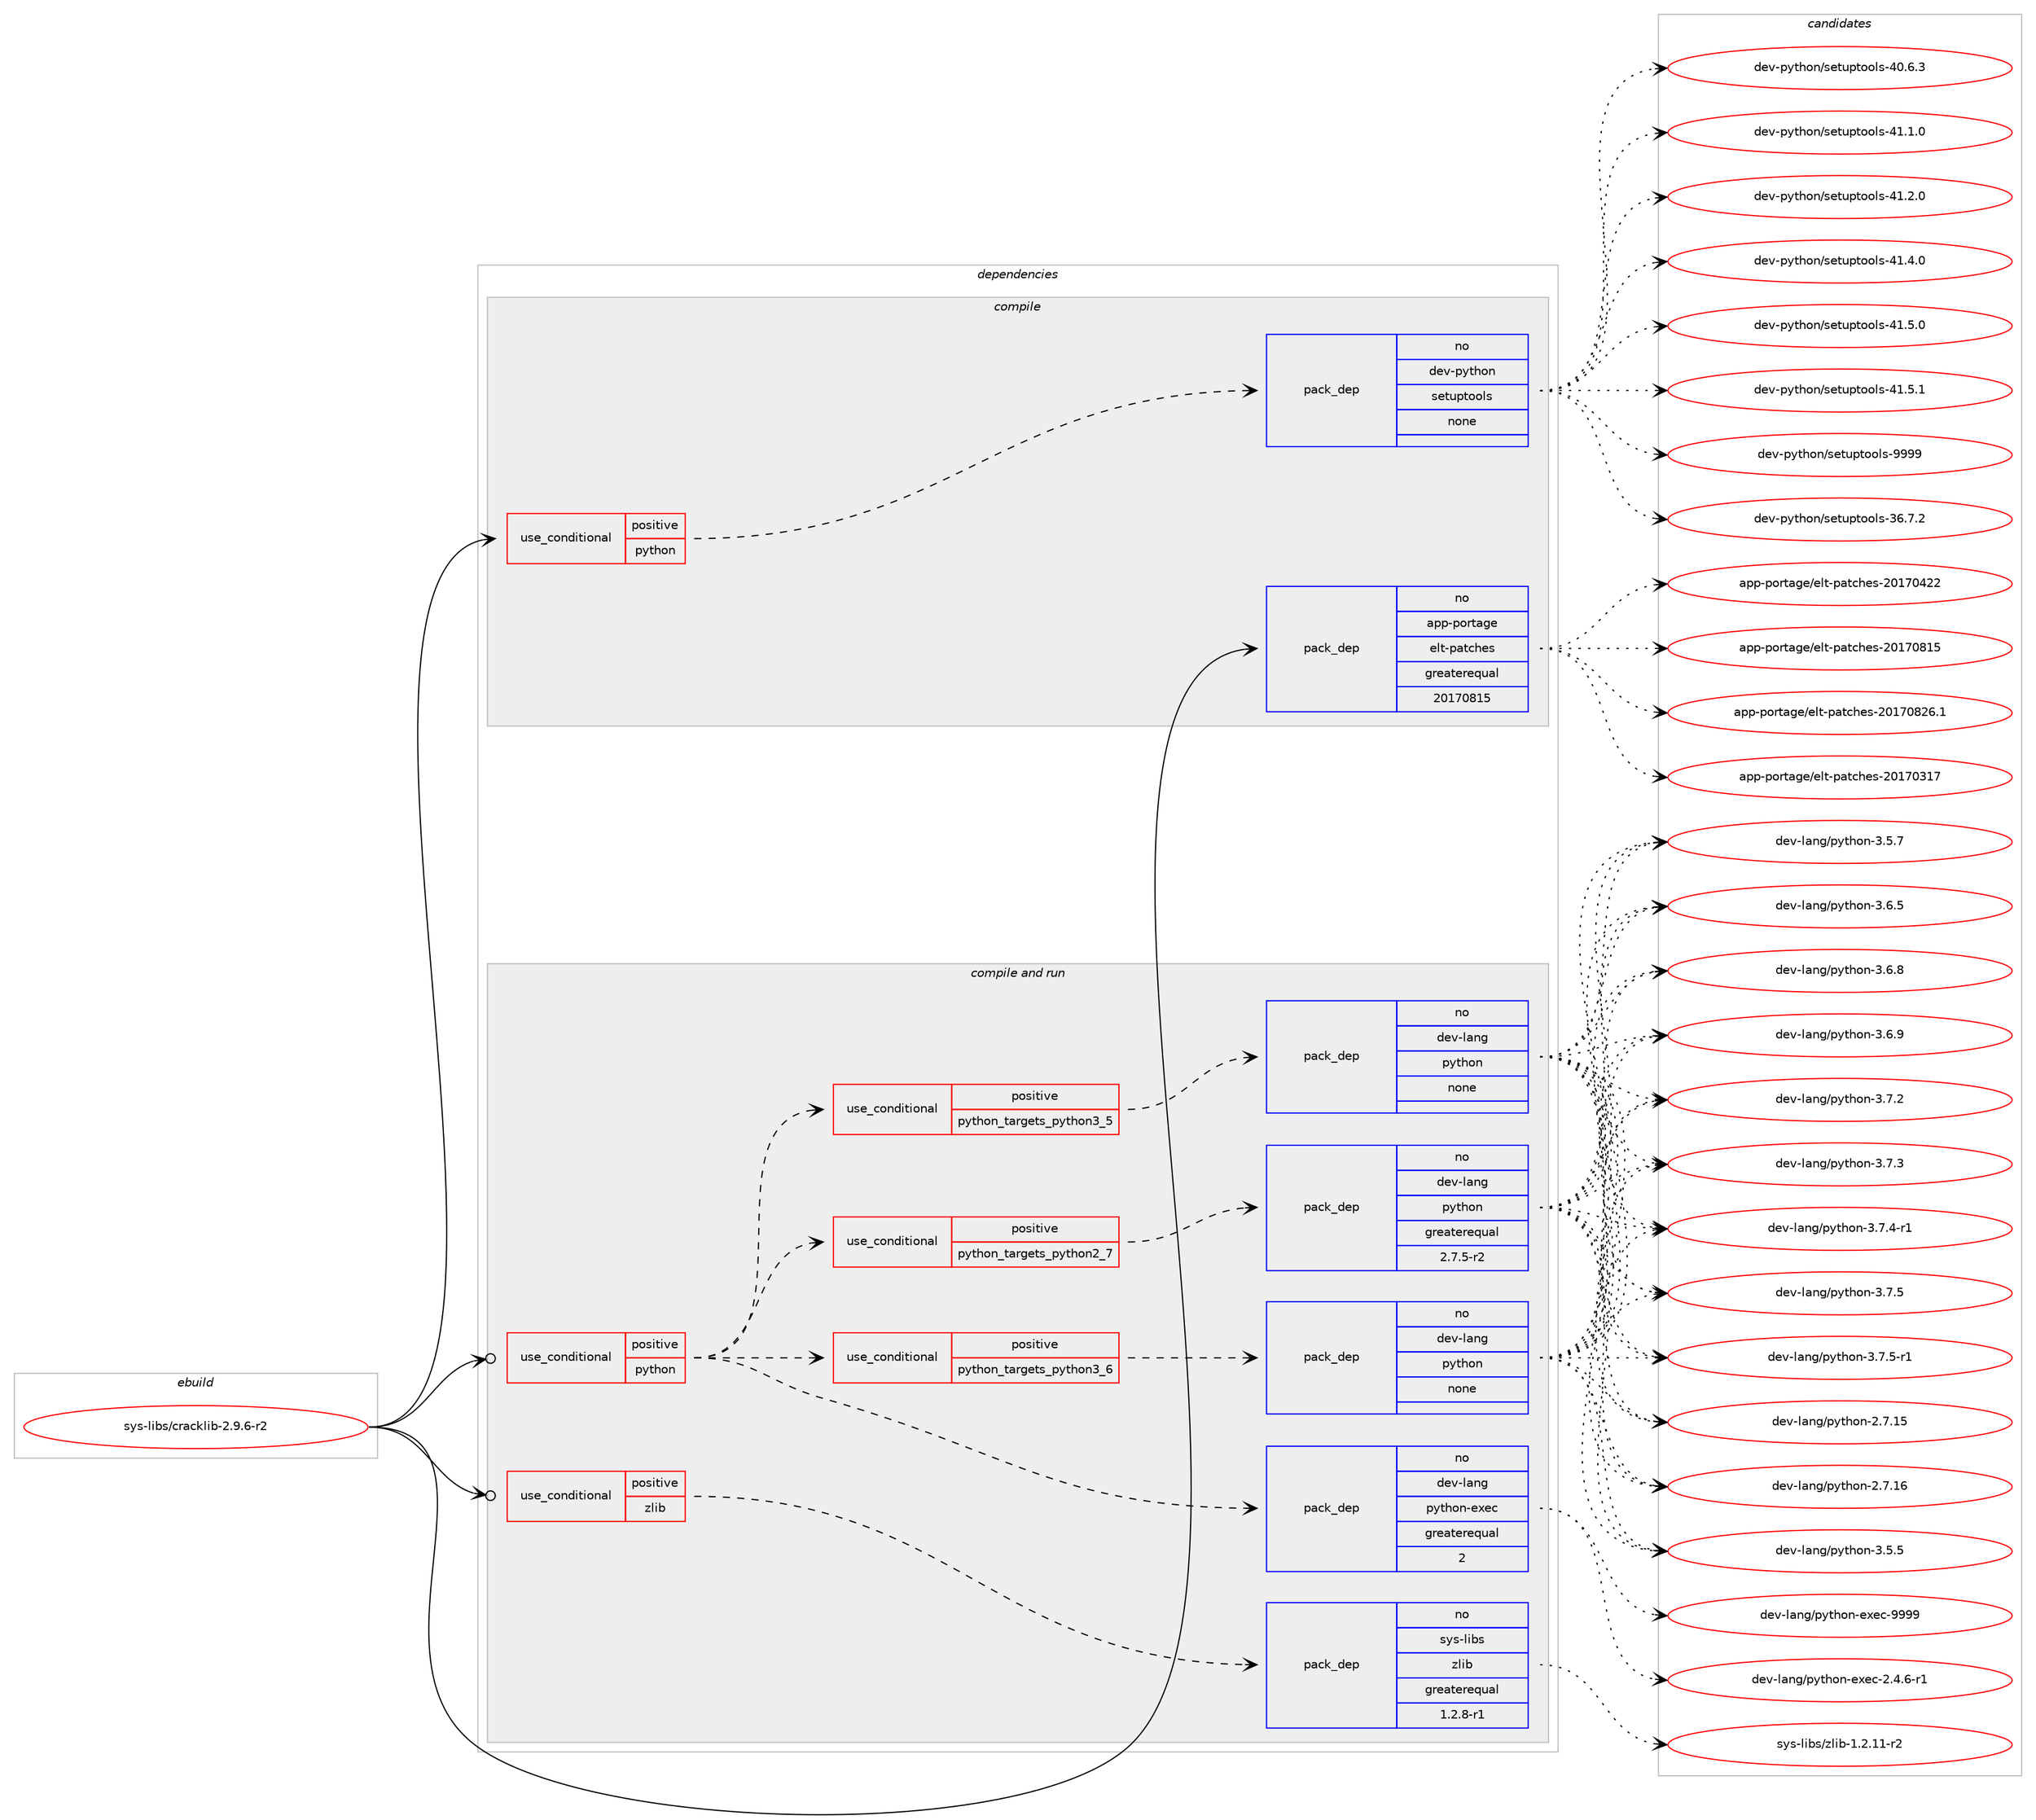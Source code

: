 digraph prolog {

# *************
# Graph options
# *************

newrank=true;
concentrate=true;
compound=true;
graph [rankdir=LR,fontname=Helvetica,fontsize=10,ranksep=1.5];#, ranksep=2.5, nodesep=0.2];
edge  [arrowhead=vee];
node  [fontname=Helvetica,fontsize=10];

# **********
# The ebuild
# **********

subgraph cluster_leftcol {
color=gray;
rank=same;
label=<<i>ebuild</i>>;
id [label="sys-libs/cracklib-2.9.6-r2", color=red, width=4, href="../sys-libs/cracklib-2.9.6-r2.svg"];
}

# ****************
# The dependencies
# ****************

subgraph cluster_midcol {
color=gray;
label=<<i>dependencies</i>>;
subgraph cluster_compile {
fillcolor="#eeeeee";
style=filled;
label=<<i>compile</i>>;
subgraph cond215250 {
dependency896333 [label=<<TABLE BORDER="0" CELLBORDER="1" CELLSPACING="0" CELLPADDING="4"><TR><TD ROWSPAN="3" CELLPADDING="10">use_conditional</TD></TR><TR><TD>positive</TD></TR><TR><TD>python</TD></TR></TABLE>>, shape=none, color=red];
subgraph pack665350 {
dependency896334 [label=<<TABLE BORDER="0" CELLBORDER="1" CELLSPACING="0" CELLPADDING="4" WIDTH="220"><TR><TD ROWSPAN="6" CELLPADDING="30">pack_dep</TD></TR><TR><TD WIDTH="110">no</TD></TR><TR><TD>dev-python</TD></TR><TR><TD>setuptools</TD></TR><TR><TD>none</TD></TR><TR><TD></TD></TR></TABLE>>, shape=none, color=blue];
}
dependency896333:e -> dependency896334:w [weight=20,style="dashed",arrowhead="vee"];
}
id:e -> dependency896333:w [weight=20,style="solid",arrowhead="vee"];
subgraph pack665351 {
dependency896335 [label=<<TABLE BORDER="0" CELLBORDER="1" CELLSPACING="0" CELLPADDING="4" WIDTH="220"><TR><TD ROWSPAN="6" CELLPADDING="30">pack_dep</TD></TR><TR><TD WIDTH="110">no</TD></TR><TR><TD>app-portage</TD></TR><TR><TD>elt-patches</TD></TR><TR><TD>greaterequal</TD></TR><TR><TD>20170815</TD></TR></TABLE>>, shape=none, color=blue];
}
id:e -> dependency896335:w [weight=20,style="solid",arrowhead="vee"];
}
subgraph cluster_compileandrun {
fillcolor="#eeeeee";
style=filled;
label=<<i>compile and run</i>>;
subgraph cond215251 {
dependency896336 [label=<<TABLE BORDER="0" CELLBORDER="1" CELLSPACING="0" CELLPADDING="4"><TR><TD ROWSPAN="3" CELLPADDING="10">use_conditional</TD></TR><TR><TD>positive</TD></TR><TR><TD>python</TD></TR></TABLE>>, shape=none, color=red];
subgraph cond215252 {
dependency896337 [label=<<TABLE BORDER="0" CELLBORDER="1" CELLSPACING="0" CELLPADDING="4"><TR><TD ROWSPAN="3" CELLPADDING="10">use_conditional</TD></TR><TR><TD>positive</TD></TR><TR><TD>python_targets_python2_7</TD></TR></TABLE>>, shape=none, color=red];
subgraph pack665352 {
dependency896338 [label=<<TABLE BORDER="0" CELLBORDER="1" CELLSPACING="0" CELLPADDING="4" WIDTH="220"><TR><TD ROWSPAN="6" CELLPADDING="30">pack_dep</TD></TR><TR><TD WIDTH="110">no</TD></TR><TR><TD>dev-lang</TD></TR><TR><TD>python</TD></TR><TR><TD>greaterequal</TD></TR><TR><TD>2.7.5-r2</TD></TR></TABLE>>, shape=none, color=blue];
}
dependency896337:e -> dependency896338:w [weight=20,style="dashed",arrowhead="vee"];
}
dependency896336:e -> dependency896337:w [weight=20,style="dashed",arrowhead="vee"];
subgraph cond215253 {
dependency896339 [label=<<TABLE BORDER="0" CELLBORDER="1" CELLSPACING="0" CELLPADDING="4"><TR><TD ROWSPAN="3" CELLPADDING="10">use_conditional</TD></TR><TR><TD>positive</TD></TR><TR><TD>python_targets_python3_5</TD></TR></TABLE>>, shape=none, color=red];
subgraph pack665353 {
dependency896340 [label=<<TABLE BORDER="0" CELLBORDER="1" CELLSPACING="0" CELLPADDING="4" WIDTH="220"><TR><TD ROWSPAN="6" CELLPADDING="30">pack_dep</TD></TR><TR><TD WIDTH="110">no</TD></TR><TR><TD>dev-lang</TD></TR><TR><TD>python</TD></TR><TR><TD>none</TD></TR><TR><TD></TD></TR></TABLE>>, shape=none, color=blue];
}
dependency896339:e -> dependency896340:w [weight=20,style="dashed",arrowhead="vee"];
}
dependency896336:e -> dependency896339:w [weight=20,style="dashed",arrowhead="vee"];
subgraph cond215254 {
dependency896341 [label=<<TABLE BORDER="0" CELLBORDER="1" CELLSPACING="0" CELLPADDING="4"><TR><TD ROWSPAN="3" CELLPADDING="10">use_conditional</TD></TR><TR><TD>positive</TD></TR><TR><TD>python_targets_python3_6</TD></TR></TABLE>>, shape=none, color=red];
subgraph pack665354 {
dependency896342 [label=<<TABLE BORDER="0" CELLBORDER="1" CELLSPACING="0" CELLPADDING="4" WIDTH="220"><TR><TD ROWSPAN="6" CELLPADDING="30">pack_dep</TD></TR><TR><TD WIDTH="110">no</TD></TR><TR><TD>dev-lang</TD></TR><TR><TD>python</TD></TR><TR><TD>none</TD></TR><TR><TD></TD></TR></TABLE>>, shape=none, color=blue];
}
dependency896341:e -> dependency896342:w [weight=20,style="dashed",arrowhead="vee"];
}
dependency896336:e -> dependency896341:w [weight=20,style="dashed",arrowhead="vee"];
subgraph pack665355 {
dependency896343 [label=<<TABLE BORDER="0" CELLBORDER="1" CELLSPACING="0" CELLPADDING="4" WIDTH="220"><TR><TD ROWSPAN="6" CELLPADDING="30">pack_dep</TD></TR><TR><TD WIDTH="110">no</TD></TR><TR><TD>dev-lang</TD></TR><TR><TD>python-exec</TD></TR><TR><TD>greaterequal</TD></TR><TR><TD>2</TD></TR></TABLE>>, shape=none, color=blue];
}
dependency896336:e -> dependency896343:w [weight=20,style="dashed",arrowhead="vee"];
}
id:e -> dependency896336:w [weight=20,style="solid",arrowhead="odotvee"];
subgraph cond215255 {
dependency896344 [label=<<TABLE BORDER="0" CELLBORDER="1" CELLSPACING="0" CELLPADDING="4"><TR><TD ROWSPAN="3" CELLPADDING="10">use_conditional</TD></TR><TR><TD>positive</TD></TR><TR><TD>zlib</TD></TR></TABLE>>, shape=none, color=red];
subgraph pack665356 {
dependency896345 [label=<<TABLE BORDER="0" CELLBORDER="1" CELLSPACING="0" CELLPADDING="4" WIDTH="220"><TR><TD ROWSPAN="6" CELLPADDING="30">pack_dep</TD></TR><TR><TD WIDTH="110">no</TD></TR><TR><TD>sys-libs</TD></TR><TR><TD>zlib</TD></TR><TR><TD>greaterequal</TD></TR><TR><TD>1.2.8-r1</TD></TR></TABLE>>, shape=none, color=blue];
}
dependency896344:e -> dependency896345:w [weight=20,style="dashed",arrowhead="vee"];
}
id:e -> dependency896344:w [weight=20,style="solid",arrowhead="odotvee"];
}
subgraph cluster_run {
fillcolor="#eeeeee";
style=filled;
label=<<i>run</i>>;
}
}

# **************
# The candidates
# **************

subgraph cluster_choices {
rank=same;
color=gray;
label=<<i>candidates</i>>;

subgraph choice665350 {
color=black;
nodesep=1;
choice100101118451121211161041111104711510111611711211611111110811545515446554650 [label="dev-python/setuptools-36.7.2", color=red, width=4,href="../dev-python/setuptools-36.7.2.svg"];
choice100101118451121211161041111104711510111611711211611111110811545524846544651 [label="dev-python/setuptools-40.6.3", color=red, width=4,href="../dev-python/setuptools-40.6.3.svg"];
choice100101118451121211161041111104711510111611711211611111110811545524946494648 [label="dev-python/setuptools-41.1.0", color=red, width=4,href="../dev-python/setuptools-41.1.0.svg"];
choice100101118451121211161041111104711510111611711211611111110811545524946504648 [label="dev-python/setuptools-41.2.0", color=red, width=4,href="../dev-python/setuptools-41.2.0.svg"];
choice100101118451121211161041111104711510111611711211611111110811545524946524648 [label="dev-python/setuptools-41.4.0", color=red, width=4,href="../dev-python/setuptools-41.4.0.svg"];
choice100101118451121211161041111104711510111611711211611111110811545524946534648 [label="dev-python/setuptools-41.5.0", color=red, width=4,href="../dev-python/setuptools-41.5.0.svg"];
choice100101118451121211161041111104711510111611711211611111110811545524946534649 [label="dev-python/setuptools-41.5.1", color=red, width=4,href="../dev-python/setuptools-41.5.1.svg"];
choice10010111845112121116104111110471151011161171121161111111081154557575757 [label="dev-python/setuptools-9999", color=red, width=4,href="../dev-python/setuptools-9999.svg"];
dependency896334:e -> choice100101118451121211161041111104711510111611711211611111110811545515446554650:w [style=dotted,weight="100"];
dependency896334:e -> choice100101118451121211161041111104711510111611711211611111110811545524846544651:w [style=dotted,weight="100"];
dependency896334:e -> choice100101118451121211161041111104711510111611711211611111110811545524946494648:w [style=dotted,weight="100"];
dependency896334:e -> choice100101118451121211161041111104711510111611711211611111110811545524946504648:w [style=dotted,weight="100"];
dependency896334:e -> choice100101118451121211161041111104711510111611711211611111110811545524946524648:w [style=dotted,weight="100"];
dependency896334:e -> choice100101118451121211161041111104711510111611711211611111110811545524946534648:w [style=dotted,weight="100"];
dependency896334:e -> choice100101118451121211161041111104711510111611711211611111110811545524946534649:w [style=dotted,weight="100"];
dependency896334:e -> choice10010111845112121116104111110471151011161171121161111111081154557575757:w [style=dotted,weight="100"];
}
subgraph choice665351 {
color=black;
nodesep=1;
choice97112112451121111141169710310147101108116451129711699104101115455048495548514955 [label="app-portage/elt-patches-20170317", color=red, width=4,href="../app-portage/elt-patches-20170317.svg"];
choice97112112451121111141169710310147101108116451129711699104101115455048495548525050 [label="app-portage/elt-patches-20170422", color=red, width=4,href="../app-portage/elt-patches-20170422.svg"];
choice97112112451121111141169710310147101108116451129711699104101115455048495548564953 [label="app-portage/elt-patches-20170815", color=red, width=4,href="../app-portage/elt-patches-20170815.svg"];
choice971121124511211111411697103101471011081164511297116991041011154550484955485650544649 [label="app-portage/elt-patches-20170826.1", color=red, width=4,href="../app-portage/elt-patches-20170826.1.svg"];
dependency896335:e -> choice97112112451121111141169710310147101108116451129711699104101115455048495548514955:w [style=dotted,weight="100"];
dependency896335:e -> choice97112112451121111141169710310147101108116451129711699104101115455048495548525050:w [style=dotted,weight="100"];
dependency896335:e -> choice97112112451121111141169710310147101108116451129711699104101115455048495548564953:w [style=dotted,weight="100"];
dependency896335:e -> choice971121124511211111411697103101471011081164511297116991041011154550484955485650544649:w [style=dotted,weight="100"];
}
subgraph choice665352 {
color=black;
nodesep=1;
choice10010111845108971101034711212111610411111045504655464953 [label="dev-lang/python-2.7.15", color=red, width=4,href="../dev-lang/python-2.7.15.svg"];
choice10010111845108971101034711212111610411111045504655464954 [label="dev-lang/python-2.7.16", color=red, width=4,href="../dev-lang/python-2.7.16.svg"];
choice100101118451089711010347112121116104111110455146534653 [label="dev-lang/python-3.5.5", color=red, width=4,href="../dev-lang/python-3.5.5.svg"];
choice100101118451089711010347112121116104111110455146534655 [label="dev-lang/python-3.5.7", color=red, width=4,href="../dev-lang/python-3.5.7.svg"];
choice100101118451089711010347112121116104111110455146544653 [label="dev-lang/python-3.6.5", color=red, width=4,href="../dev-lang/python-3.6.5.svg"];
choice100101118451089711010347112121116104111110455146544656 [label="dev-lang/python-3.6.8", color=red, width=4,href="../dev-lang/python-3.6.8.svg"];
choice100101118451089711010347112121116104111110455146544657 [label="dev-lang/python-3.6.9", color=red, width=4,href="../dev-lang/python-3.6.9.svg"];
choice100101118451089711010347112121116104111110455146554650 [label="dev-lang/python-3.7.2", color=red, width=4,href="../dev-lang/python-3.7.2.svg"];
choice100101118451089711010347112121116104111110455146554651 [label="dev-lang/python-3.7.3", color=red, width=4,href="../dev-lang/python-3.7.3.svg"];
choice1001011184510897110103471121211161041111104551465546524511449 [label="dev-lang/python-3.7.4-r1", color=red, width=4,href="../dev-lang/python-3.7.4-r1.svg"];
choice100101118451089711010347112121116104111110455146554653 [label="dev-lang/python-3.7.5", color=red, width=4,href="../dev-lang/python-3.7.5.svg"];
choice1001011184510897110103471121211161041111104551465546534511449 [label="dev-lang/python-3.7.5-r1", color=red, width=4,href="../dev-lang/python-3.7.5-r1.svg"];
dependency896338:e -> choice10010111845108971101034711212111610411111045504655464953:w [style=dotted,weight="100"];
dependency896338:e -> choice10010111845108971101034711212111610411111045504655464954:w [style=dotted,weight="100"];
dependency896338:e -> choice100101118451089711010347112121116104111110455146534653:w [style=dotted,weight="100"];
dependency896338:e -> choice100101118451089711010347112121116104111110455146534655:w [style=dotted,weight="100"];
dependency896338:e -> choice100101118451089711010347112121116104111110455146544653:w [style=dotted,weight="100"];
dependency896338:e -> choice100101118451089711010347112121116104111110455146544656:w [style=dotted,weight="100"];
dependency896338:e -> choice100101118451089711010347112121116104111110455146544657:w [style=dotted,weight="100"];
dependency896338:e -> choice100101118451089711010347112121116104111110455146554650:w [style=dotted,weight="100"];
dependency896338:e -> choice100101118451089711010347112121116104111110455146554651:w [style=dotted,weight="100"];
dependency896338:e -> choice1001011184510897110103471121211161041111104551465546524511449:w [style=dotted,weight="100"];
dependency896338:e -> choice100101118451089711010347112121116104111110455146554653:w [style=dotted,weight="100"];
dependency896338:e -> choice1001011184510897110103471121211161041111104551465546534511449:w [style=dotted,weight="100"];
}
subgraph choice665353 {
color=black;
nodesep=1;
choice10010111845108971101034711212111610411111045504655464953 [label="dev-lang/python-2.7.15", color=red, width=4,href="../dev-lang/python-2.7.15.svg"];
choice10010111845108971101034711212111610411111045504655464954 [label="dev-lang/python-2.7.16", color=red, width=4,href="../dev-lang/python-2.7.16.svg"];
choice100101118451089711010347112121116104111110455146534653 [label="dev-lang/python-3.5.5", color=red, width=4,href="../dev-lang/python-3.5.5.svg"];
choice100101118451089711010347112121116104111110455146534655 [label="dev-lang/python-3.5.7", color=red, width=4,href="../dev-lang/python-3.5.7.svg"];
choice100101118451089711010347112121116104111110455146544653 [label="dev-lang/python-3.6.5", color=red, width=4,href="../dev-lang/python-3.6.5.svg"];
choice100101118451089711010347112121116104111110455146544656 [label="dev-lang/python-3.6.8", color=red, width=4,href="../dev-lang/python-3.6.8.svg"];
choice100101118451089711010347112121116104111110455146544657 [label="dev-lang/python-3.6.9", color=red, width=4,href="../dev-lang/python-3.6.9.svg"];
choice100101118451089711010347112121116104111110455146554650 [label="dev-lang/python-3.7.2", color=red, width=4,href="../dev-lang/python-3.7.2.svg"];
choice100101118451089711010347112121116104111110455146554651 [label="dev-lang/python-3.7.3", color=red, width=4,href="../dev-lang/python-3.7.3.svg"];
choice1001011184510897110103471121211161041111104551465546524511449 [label="dev-lang/python-3.7.4-r1", color=red, width=4,href="../dev-lang/python-3.7.4-r1.svg"];
choice100101118451089711010347112121116104111110455146554653 [label="dev-lang/python-3.7.5", color=red, width=4,href="../dev-lang/python-3.7.5.svg"];
choice1001011184510897110103471121211161041111104551465546534511449 [label="dev-lang/python-3.7.5-r1", color=red, width=4,href="../dev-lang/python-3.7.5-r1.svg"];
dependency896340:e -> choice10010111845108971101034711212111610411111045504655464953:w [style=dotted,weight="100"];
dependency896340:e -> choice10010111845108971101034711212111610411111045504655464954:w [style=dotted,weight="100"];
dependency896340:e -> choice100101118451089711010347112121116104111110455146534653:w [style=dotted,weight="100"];
dependency896340:e -> choice100101118451089711010347112121116104111110455146534655:w [style=dotted,weight="100"];
dependency896340:e -> choice100101118451089711010347112121116104111110455146544653:w [style=dotted,weight="100"];
dependency896340:e -> choice100101118451089711010347112121116104111110455146544656:w [style=dotted,weight="100"];
dependency896340:e -> choice100101118451089711010347112121116104111110455146544657:w [style=dotted,weight="100"];
dependency896340:e -> choice100101118451089711010347112121116104111110455146554650:w [style=dotted,weight="100"];
dependency896340:e -> choice100101118451089711010347112121116104111110455146554651:w [style=dotted,weight="100"];
dependency896340:e -> choice1001011184510897110103471121211161041111104551465546524511449:w [style=dotted,weight="100"];
dependency896340:e -> choice100101118451089711010347112121116104111110455146554653:w [style=dotted,weight="100"];
dependency896340:e -> choice1001011184510897110103471121211161041111104551465546534511449:w [style=dotted,weight="100"];
}
subgraph choice665354 {
color=black;
nodesep=1;
choice10010111845108971101034711212111610411111045504655464953 [label="dev-lang/python-2.7.15", color=red, width=4,href="../dev-lang/python-2.7.15.svg"];
choice10010111845108971101034711212111610411111045504655464954 [label="dev-lang/python-2.7.16", color=red, width=4,href="../dev-lang/python-2.7.16.svg"];
choice100101118451089711010347112121116104111110455146534653 [label="dev-lang/python-3.5.5", color=red, width=4,href="../dev-lang/python-3.5.5.svg"];
choice100101118451089711010347112121116104111110455146534655 [label="dev-lang/python-3.5.7", color=red, width=4,href="../dev-lang/python-3.5.7.svg"];
choice100101118451089711010347112121116104111110455146544653 [label="dev-lang/python-3.6.5", color=red, width=4,href="../dev-lang/python-3.6.5.svg"];
choice100101118451089711010347112121116104111110455146544656 [label="dev-lang/python-3.6.8", color=red, width=4,href="../dev-lang/python-3.6.8.svg"];
choice100101118451089711010347112121116104111110455146544657 [label="dev-lang/python-3.6.9", color=red, width=4,href="../dev-lang/python-3.6.9.svg"];
choice100101118451089711010347112121116104111110455146554650 [label="dev-lang/python-3.7.2", color=red, width=4,href="../dev-lang/python-3.7.2.svg"];
choice100101118451089711010347112121116104111110455146554651 [label="dev-lang/python-3.7.3", color=red, width=4,href="../dev-lang/python-3.7.3.svg"];
choice1001011184510897110103471121211161041111104551465546524511449 [label="dev-lang/python-3.7.4-r1", color=red, width=4,href="../dev-lang/python-3.7.4-r1.svg"];
choice100101118451089711010347112121116104111110455146554653 [label="dev-lang/python-3.7.5", color=red, width=4,href="../dev-lang/python-3.7.5.svg"];
choice1001011184510897110103471121211161041111104551465546534511449 [label="dev-lang/python-3.7.5-r1", color=red, width=4,href="../dev-lang/python-3.7.5-r1.svg"];
dependency896342:e -> choice10010111845108971101034711212111610411111045504655464953:w [style=dotted,weight="100"];
dependency896342:e -> choice10010111845108971101034711212111610411111045504655464954:w [style=dotted,weight="100"];
dependency896342:e -> choice100101118451089711010347112121116104111110455146534653:w [style=dotted,weight="100"];
dependency896342:e -> choice100101118451089711010347112121116104111110455146534655:w [style=dotted,weight="100"];
dependency896342:e -> choice100101118451089711010347112121116104111110455146544653:w [style=dotted,weight="100"];
dependency896342:e -> choice100101118451089711010347112121116104111110455146544656:w [style=dotted,weight="100"];
dependency896342:e -> choice100101118451089711010347112121116104111110455146544657:w [style=dotted,weight="100"];
dependency896342:e -> choice100101118451089711010347112121116104111110455146554650:w [style=dotted,weight="100"];
dependency896342:e -> choice100101118451089711010347112121116104111110455146554651:w [style=dotted,weight="100"];
dependency896342:e -> choice1001011184510897110103471121211161041111104551465546524511449:w [style=dotted,weight="100"];
dependency896342:e -> choice100101118451089711010347112121116104111110455146554653:w [style=dotted,weight="100"];
dependency896342:e -> choice1001011184510897110103471121211161041111104551465546534511449:w [style=dotted,weight="100"];
}
subgraph choice665355 {
color=black;
nodesep=1;
choice10010111845108971101034711212111610411111045101120101994550465246544511449 [label="dev-lang/python-exec-2.4.6-r1", color=red, width=4,href="../dev-lang/python-exec-2.4.6-r1.svg"];
choice10010111845108971101034711212111610411111045101120101994557575757 [label="dev-lang/python-exec-9999", color=red, width=4,href="../dev-lang/python-exec-9999.svg"];
dependency896343:e -> choice10010111845108971101034711212111610411111045101120101994550465246544511449:w [style=dotted,weight="100"];
dependency896343:e -> choice10010111845108971101034711212111610411111045101120101994557575757:w [style=dotted,weight="100"];
}
subgraph choice665356 {
color=black;
nodesep=1;
choice11512111545108105981154712210810598454946504649494511450 [label="sys-libs/zlib-1.2.11-r2", color=red, width=4,href="../sys-libs/zlib-1.2.11-r2.svg"];
dependency896345:e -> choice11512111545108105981154712210810598454946504649494511450:w [style=dotted,weight="100"];
}
}

}
